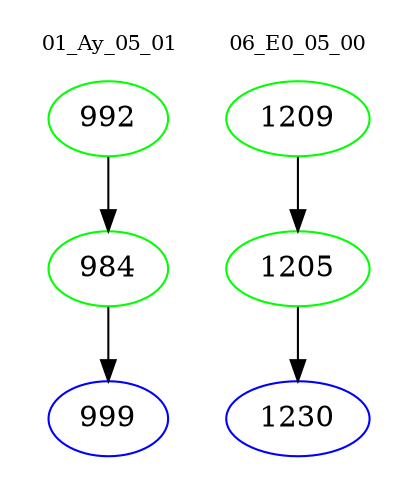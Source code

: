 digraph{
subgraph cluster_0 {
color = white
label = "01_Ay_05_01";
fontsize=10;
T0_992 [label="992", color="green"]
T0_992 -> T0_984 [color="black"]
T0_984 [label="984", color="green"]
T0_984 -> T0_999 [color="black"]
T0_999 [label="999", color="blue"]
}
subgraph cluster_1 {
color = white
label = "06_E0_05_00";
fontsize=10;
T1_1209 [label="1209", color="green"]
T1_1209 -> T1_1205 [color="black"]
T1_1205 [label="1205", color="green"]
T1_1205 -> T1_1230 [color="black"]
T1_1230 [label="1230", color="blue"]
}
}
